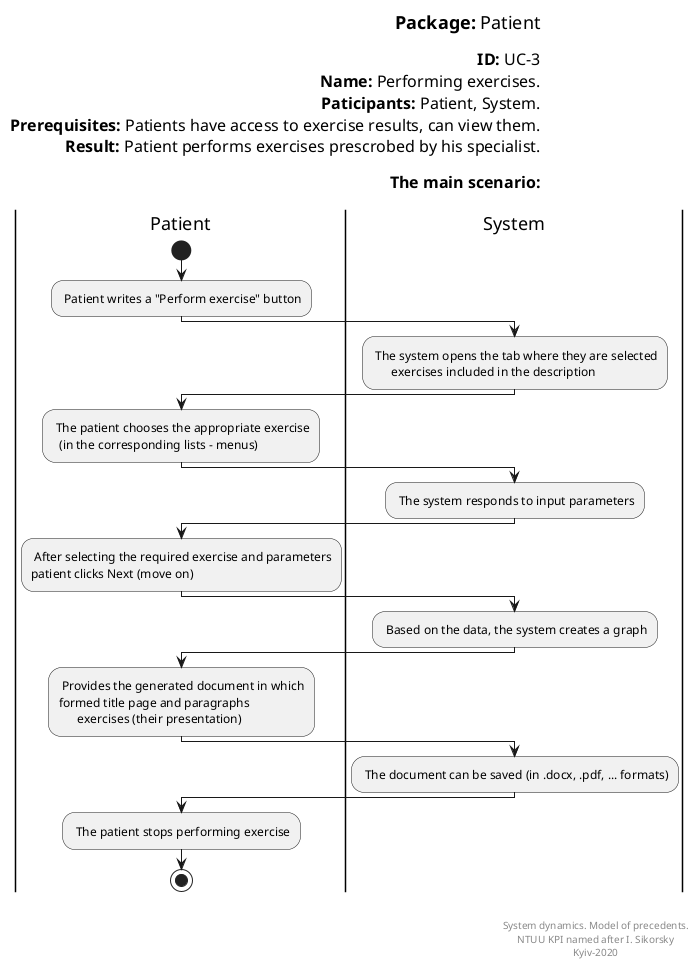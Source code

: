  @startuml Reports Forming
left header
<font color=000 size=18><b>Package:</b> Patient

<font color=000 size=16><b>ID:</b> UC-3
<font color=000 size=16><b>Name:</b> Performing exercises.
<font color=000 size=16><b>Paticipants:</b> Patient, System.
<font color=000 size=16><b>Prerequisites:</b> Patients have access to exercise results, can view them.
<font color=000 size=16><b>Result:</b> Patient performs exercises prescrobed by his specialist.

<font color=000 size=16><b>The main scenario:</b>

end header

|Patient|
start
: Patient writes a "Perform exercise" button;

|System|
: The system opens the tab where they are selected
       exercises included in the description;

|Patient|
: The patient chooses the appropriate exercise
   (in the corresponding lists - menus);

|System|
: The system responds to input parameters;

|Patient|
: After selecting the required exercise and parameters
patient clicks Next (move on);

|System|
: Based on the data, the system creates a graph;

|Patient|
: Provides the generated document in which
formed title page and paragraphs
       exercises (their presentation);

|System|
: The document can be saved (in .docx, .pdf, ... formats);

|Patient|
: The patient stops performing exercise;

stop;

right footer


System dynamics. Model of precedents.
NTUU KPI named after I. Sikorsky
Kyiv-2020
end footer

@enduml
